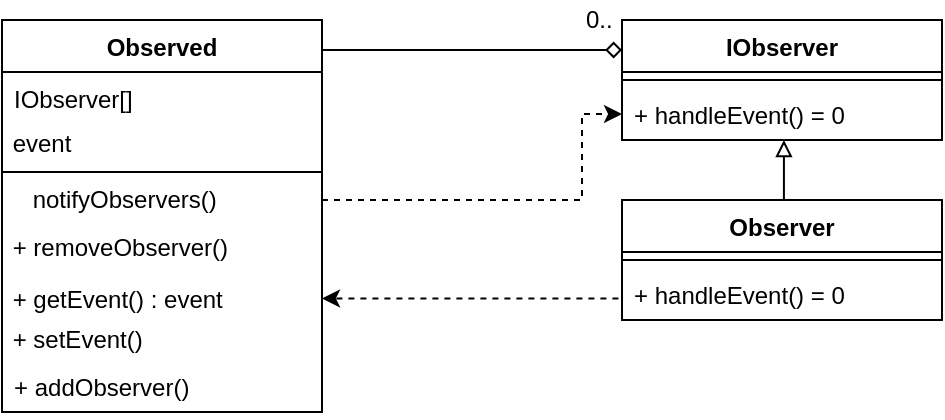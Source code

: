<mxfile version="12.2.6" type="device" pages="1"><diagram id="xP6AlQKRcg4UrSdgU31a" name="Page-1"><mxGraphModel dx="788" dy="531" grid="1" gridSize="10" guides="1" tooltips="1" connect="1" arrows="1" fold="1" page="1" pageScale="1" pageWidth="827" pageHeight="1169" math="0" shadow="0"><root><mxCell id="0"/><mxCell id="1" parent="0"/><mxCell id="l0utUWZc_Ag8tOQ4XYK5-25" style="edgeStyle=orthogonalEdgeStyle;rounded=0;orthogonalLoop=1;jettySize=auto;html=1;endArrow=diamond;endFill=0;entryX=0;entryY=0.25;entryDx=0;entryDy=0;" edge="1" parent="1" source="l0utUWZc_Ag8tOQ4XYK5-5" target="l0utUWZc_Ag8tOQ4XYK5-15"><mxGeometry relative="1" as="geometry"><mxPoint x="560" y="10" as="targetPoint"/><Array as="points"><mxPoint x="540" y="35"/><mxPoint x="540" y="35"/></Array></mxGeometry></mxCell><mxCell id="l0utUWZc_Ag8tOQ4XYK5-5" value="Observed" style="swimlane;fontStyle=1;align=center;verticalAlign=top;childLayout=stackLayout;horizontal=1;startSize=26;horizontalStack=0;resizeParent=1;resizeParentMax=0;resizeLast=0;collapsible=1;marginBottom=0;" vertex="1" parent="1"><mxGeometry x="250" y="20" width="160" height="196" as="geometry"/></mxCell><mxCell id="l0utUWZc_Ag8tOQ4XYK5-6" value="IObserver[]" style="text;strokeColor=none;fillColor=none;align=left;verticalAlign=top;spacingLeft=4;spacingRight=4;overflow=hidden;rotatable=0;points=[[0,0.5],[1,0.5]];portConstraint=eastwest;" vertex="1" parent="l0utUWZc_Ag8tOQ4XYK5-5"><mxGeometry y="26" width="160" height="26" as="geometry"/></mxCell><mxCell id="l0utUWZc_Ag8tOQ4XYK5-9" value="&amp;nbsp;event" style="text;html=1;resizable=0;points=[];autosize=1;align=left;verticalAlign=top;spacingTop=-4;" vertex="1" parent="l0utUWZc_Ag8tOQ4XYK5-5"><mxGeometry y="52" width="160" height="20" as="geometry"/></mxCell><mxCell id="l0utUWZc_Ag8tOQ4XYK5-7" value="" style="line;strokeWidth=1;fillColor=none;align=left;verticalAlign=middle;spacingTop=-1;spacingLeft=3;spacingRight=3;rotatable=0;labelPosition=right;points=[];portConstraint=eastwest;" vertex="1" parent="l0utUWZc_Ag8tOQ4XYK5-5"><mxGeometry y="72" width="160" height="8" as="geometry"/></mxCell><mxCell id="l0utUWZc_Ag8tOQ4XYK5-13" value="&amp;nbsp;&amp;nbsp;&amp;nbsp; notifyObservers()" style="text;html=1;resizable=0;points=[];autosize=1;align=left;verticalAlign=top;spacingTop=-4;" vertex="1" parent="l0utUWZc_Ag8tOQ4XYK5-5"><mxGeometry y="80" width="160" height="20" as="geometry"/></mxCell><mxCell id="l0utUWZc_Ag8tOQ4XYK5-11" value="&amp;nbsp;+ removeObserver()" style="text;html=1;" vertex="1" parent="l0utUWZc_Ag8tOQ4XYK5-5"><mxGeometry y="100" width="160" height="30" as="geometry"/></mxCell><mxCell id="l0utUWZc_Ag8tOQ4XYK5-12" value="&amp;nbsp;+ getEvent() : event" style="text;html=1;resizable=0;points=[];autosize=1;align=left;verticalAlign=top;spacingTop=-4;" vertex="1" parent="l0utUWZc_Ag8tOQ4XYK5-5"><mxGeometry y="130" width="160" height="20" as="geometry"/></mxCell><mxCell id="l0utUWZc_Ag8tOQ4XYK5-10" value="&amp;nbsp;+ setEvent()" style="text;html=1;resizable=0;points=[];autosize=1;align=left;verticalAlign=top;spacingTop=-4;" vertex="1" parent="l0utUWZc_Ag8tOQ4XYK5-5"><mxGeometry y="150" width="160" height="20" as="geometry"/></mxCell><mxCell id="l0utUWZc_Ag8tOQ4XYK5-8" value="+ addObserver()" style="text;strokeColor=none;fillColor=none;align=left;verticalAlign=top;spacingLeft=4;spacingRight=4;overflow=hidden;rotatable=0;points=[[0,0.5],[1,0.5]];portConstraint=eastwest;" vertex="1" parent="l0utUWZc_Ag8tOQ4XYK5-5"><mxGeometry y="170" width="160" height="26" as="geometry"/></mxCell><mxCell id="l0utUWZc_Ag8tOQ4XYK5-23" style="edgeStyle=orthogonalEdgeStyle;rounded=0;orthogonalLoop=1;jettySize=auto;html=1;endArrow=classic;endFill=1;dashed=1;exitX=0;exitY=0.25;exitDx=0;exitDy=0;entryX=1;entryY=0.46;entryDx=0;entryDy=0;entryPerimeter=0;" edge="1" parent="1" source="l0utUWZc_Ag8tOQ4XYK5-19" target="l0utUWZc_Ag8tOQ4XYK5-12"><mxGeometry relative="1" as="geometry"><mxPoint x="430" y="159" as="targetPoint"/><Array as="points"><mxPoint x="560" y="159"/></Array></mxGeometry></mxCell><mxCell id="l0utUWZc_Ag8tOQ4XYK5-15" value="IObserver" style="swimlane;fontStyle=1;align=center;verticalAlign=top;childLayout=stackLayout;horizontal=1;startSize=26;horizontalStack=0;resizeParent=1;resizeParentMax=0;resizeLast=0;collapsible=1;marginBottom=0;" vertex="1" parent="1"><mxGeometry x="560" y="20" width="160" height="60" as="geometry"/></mxCell><mxCell id="l0utUWZc_Ag8tOQ4XYK5-17" value="" style="line;strokeWidth=1;fillColor=none;align=left;verticalAlign=middle;spacingTop=-1;spacingLeft=3;spacingRight=3;rotatable=0;labelPosition=right;points=[];portConstraint=eastwest;" vertex="1" parent="l0utUWZc_Ag8tOQ4XYK5-15"><mxGeometry y="26" width="160" height="8" as="geometry"/></mxCell><mxCell id="l0utUWZc_Ag8tOQ4XYK5-18" value="+ handleEvent() = 0" style="text;strokeColor=none;fillColor=none;align=left;verticalAlign=top;spacingLeft=4;spacingRight=4;overflow=hidden;rotatable=0;points=[[0,0.5],[1,0.5]];portConstraint=eastwest;" vertex="1" parent="l0utUWZc_Ag8tOQ4XYK5-15"><mxGeometry y="34" width="160" height="26" as="geometry"/></mxCell><mxCell id="l0utUWZc_Ag8tOQ4XYK5-22" style="edgeStyle=orthogonalEdgeStyle;rounded=0;orthogonalLoop=1;jettySize=auto;html=1;entryX=0.506;entryY=1;entryDx=0;entryDy=0;entryPerimeter=0;endArrow=block;endFill=0;" edge="1" parent="1" source="l0utUWZc_Ag8tOQ4XYK5-19" target="l0utUWZc_Ag8tOQ4XYK5-18"><mxGeometry relative="1" as="geometry"><Array as="points"><mxPoint x="641" y="110"/><mxPoint x="641" y="110"/></Array></mxGeometry></mxCell><mxCell id="l0utUWZc_Ag8tOQ4XYK5-19" value="Observer" style="swimlane;fontStyle=1;align=center;verticalAlign=top;childLayout=stackLayout;horizontal=1;startSize=26;horizontalStack=0;resizeParent=1;resizeParentMax=0;resizeLast=0;collapsible=1;marginBottom=0;" vertex="1" parent="1"><mxGeometry x="560" y="110" width="160" height="60" as="geometry"/></mxCell><mxCell id="l0utUWZc_Ag8tOQ4XYK5-20" value="" style="line;strokeWidth=1;fillColor=none;align=left;verticalAlign=middle;spacingTop=-1;spacingLeft=3;spacingRight=3;rotatable=0;labelPosition=right;points=[];portConstraint=eastwest;" vertex="1" parent="l0utUWZc_Ag8tOQ4XYK5-19"><mxGeometry y="26" width="160" height="8" as="geometry"/></mxCell><mxCell id="l0utUWZc_Ag8tOQ4XYK5-21" value="+ handleEvent() = 0" style="text;strokeColor=none;fillColor=none;align=left;verticalAlign=top;spacingLeft=4;spacingRight=4;overflow=hidden;rotatable=0;points=[[0,0.5],[1,0.5]];portConstraint=eastwest;" vertex="1" parent="l0utUWZc_Ag8tOQ4XYK5-19"><mxGeometry y="34" width="160" height="26" as="geometry"/></mxCell><mxCell id="l0utUWZc_Ag8tOQ4XYK5-26" value="0.." style="text;html=1;resizable=0;points=[];autosize=1;align=left;verticalAlign=top;spacingTop=-4;" vertex="1" parent="1"><mxGeometry x="540" y="10" width="30" height="20" as="geometry"/></mxCell><mxCell id="l0utUWZc_Ag8tOQ4XYK5-29" style="edgeStyle=orthogonalEdgeStyle;rounded=0;orthogonalLoop=1;jettySize=auto;html=1;entryX=0;entryY=0.5;entryDx=0;entryDy=0;dashed=1;endArrow=classic;endFill=1;" edge="1" parent="1" source="l0utUWZc_Ag8tOQ4XYK5-13" target="l0utUWZc_Ag8tOQ4XYK5-18"><mxGeometry relative="1" as="geometry"><Array as="points"><mxPoint x="540" y="110"/><mxPoint x="540" y="67"/></Array></mxGeometry></mxCell></root></mxGraphModel></diagram></mxfile>